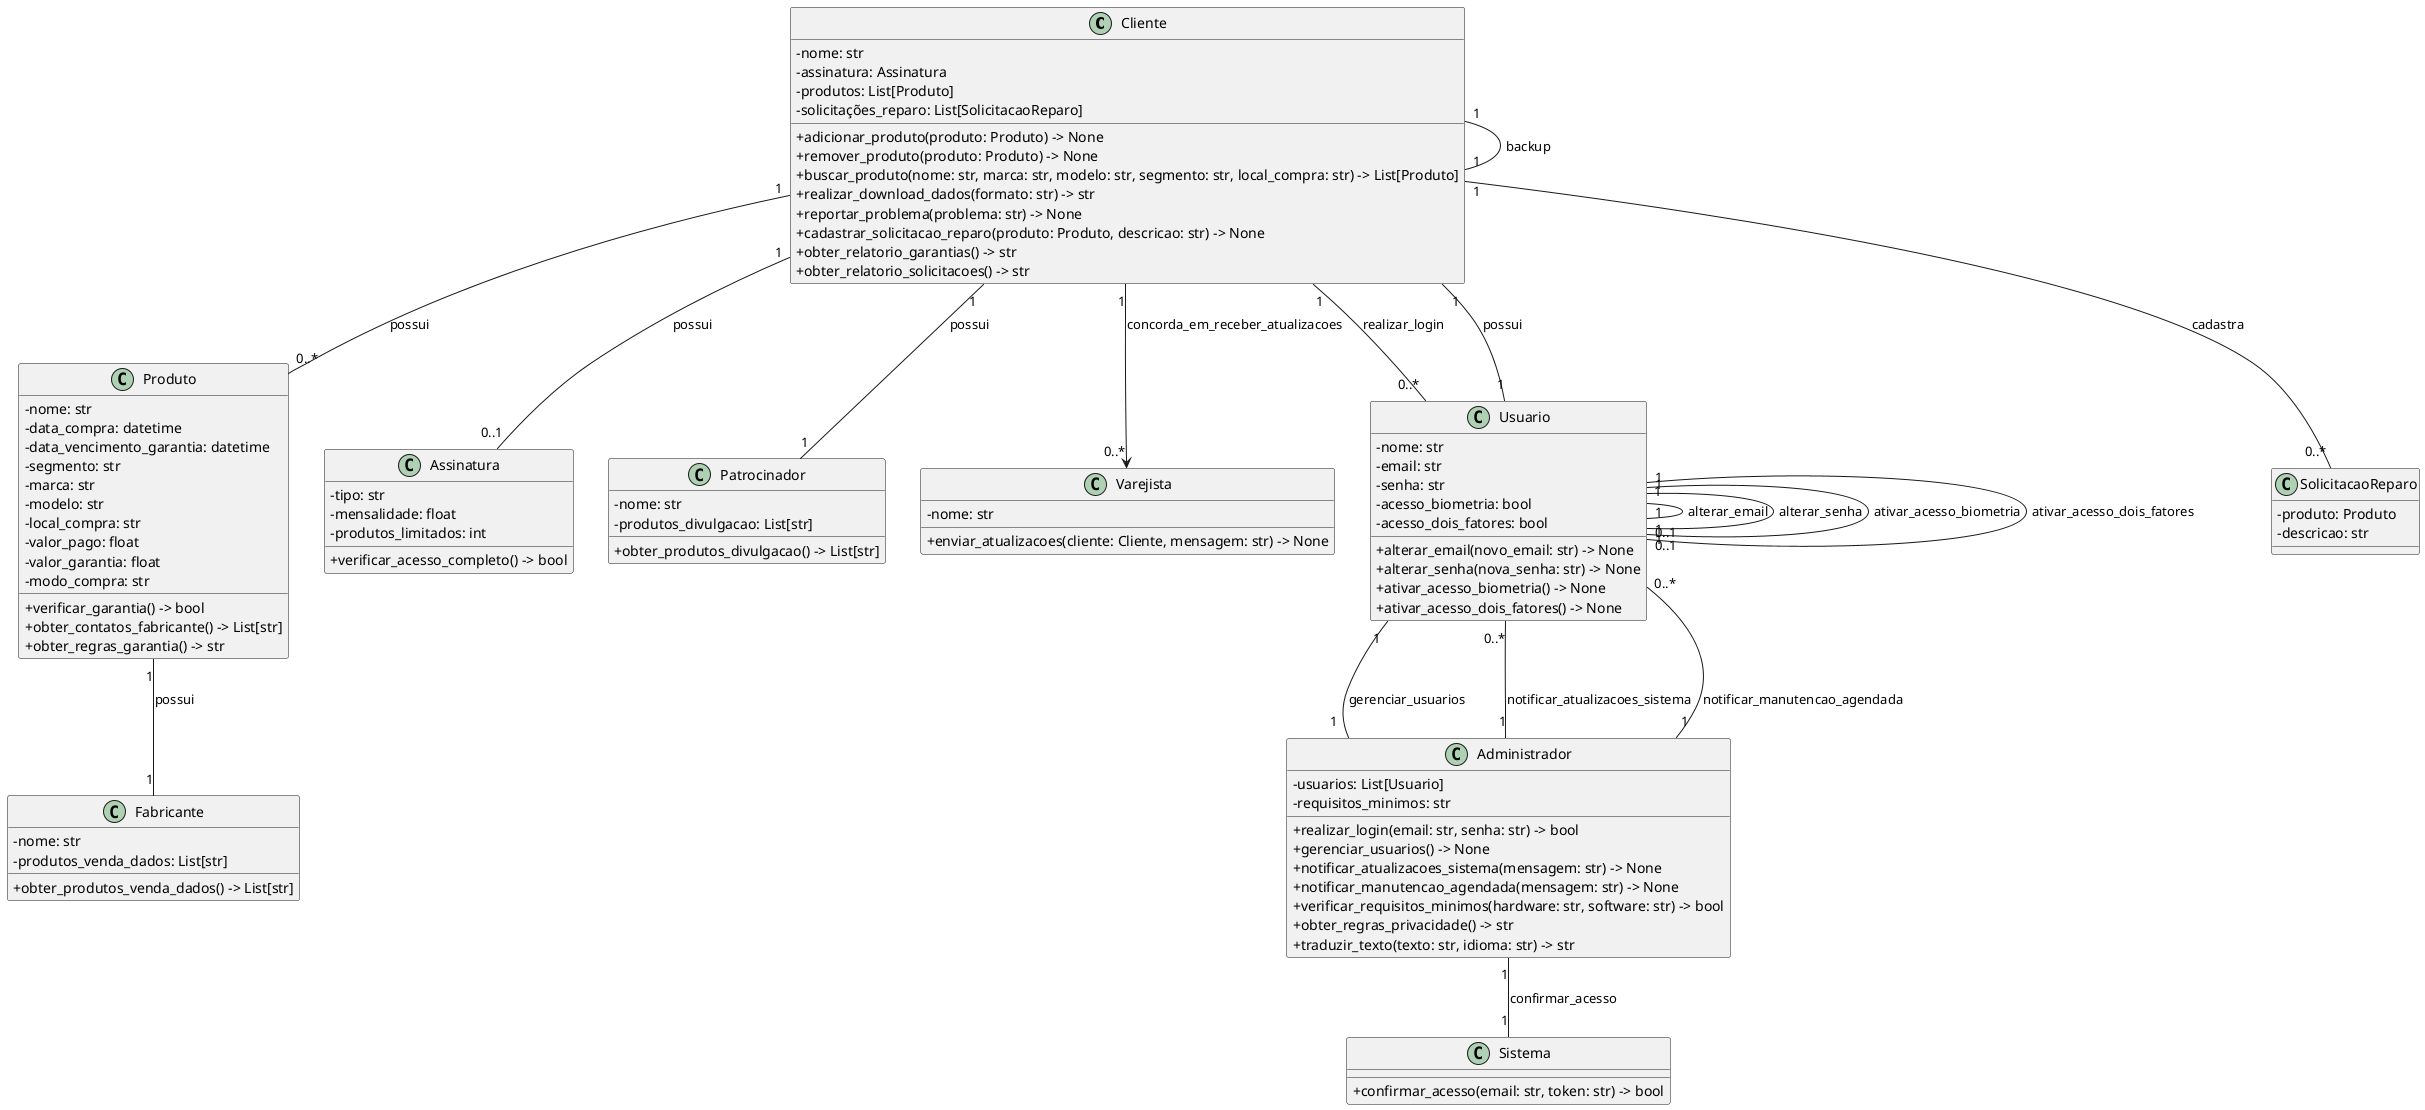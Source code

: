 @startuml

skinparam classAttributeIconSize 0

class Cliente{
    - nome: str
    - assinatura: Assinatura
    - produtos: List[Produto]
    - solicitações_reparo: List[SolicitacaoReparo]
    + adicionar_produto(produto: Produto) -> None
    + remover_produto(produto: Produto) -> None
    + buscar_produto(nome: str, marca: str, modelo: str, segmento: str, local_compra: str) -> List[Produto]
    + realizar_download_dados(formato: str) -> str
    + reportar_problema(problema: str) -> None
    + cadastrar_solicitacao_reparo(produto: Produto, descricao: str) -> None
    + obter_relatorio_garantias() -> str
    + obter_relatorio_solicitacoes() -> str
}

class Produto{
    - nome: str
    - data_compra: datetime
    - data_vencimento_garantia: datetime
    - segmento: str
    - marca: str
    - modelo: str
    - local_compra: str
    - valor_pago: float
    - valor_garantia: float
    - modo_compra: str
    + verificar_garantia() -> bool
    + obter_contatos_fabricante() -> List[str]
    + obter_regras_garantia() -> str
}

class Assinatura{
    - tipo: str
    - mensalidade: float
    - produtos_limitados: int
    + verificar_acesso_completo() -> bool
}

class Patrocinador{
    - nome: str
    - produtos_divulgacao: List[str]
    + obter_produtos_divulgacao() -> List[str]
}

class Fabricante{
    - nome: str
    - produtos_venda_dados: List[str]
    + obter_produtos_venda_dados() -> List[str]
}

class Varejista{
    - nome: str
    + enviar_atualizacoes(cliente: Cliente, mensagem: str) -> None
}

class Usuario{
    - nome: str
    - email: str
    - senha: str
    - acesso_biometria: bool
    - acesso_dois_fatores: bool
    + alterar_email(novo_email: str) -> None
    + alterar_senha(nova_senha: str) -> None
    + ativar_acesso_biometria() -> None
    + ativar_acesso_dois_fatores() -> None
}

class Administrador{
    - usuarios: List[Usuario]
    - requisitos_minimos: str
    + realizar_login(email: str, senha: str) -> bool
    + gerenciar_usuarios() -> None
    + notificar_atualizacoes_sistema(mensagem: str) -> None
    + notificar_manutencao_agendada(mensagem: str) -> None
    + verificar_requisitos_minimos(hardware: str, software: str) -> bool
    + obter_regras_privacidade() -> str
    + traduzir_texto(texto: str, idioma: str) -> str
}

class Sistema{
    + confirmar_acesso(email: str, token: str) -> bool
}

class SolicitacaoReparo{
    - produto: Produto
    - descricao: str
}

Cliente "1" -- "0..1" Assinatura : possui
Cliente "1" -- "0..*" Produto : possui
Cliente "1" -- "0..*" SolicitacaoReparo : cadastra

Cliente "1" -- "1" Cliente : backup

Cliente "1" --> "0..*" Varejista : concorda_em_receber_atualizacoes
Cliente "1" -- "1" Patrocinador : possui

Produto "1" -- "1" Fabricante : possui

Usuario "1" -- "1" Usuario : alterar_email
Usuario "1" -- "1" Usuario : alterar_senha
Usuario "1" -- "0..1" Usuario : ativar_acesso_biometria
Usuario "1" -- "0..1" Usuario : ativar_acesso_dois_fatores

Usuario "1" -- "1" Cliente : possui
Usuario "1" -- "1" Administrador : gerenciar_usuarios

Administrador "1" -- "0..*" Usuario : notificar_atualizacoes_sistema
Administrador "1" -- "0..*" Usuario : notificar_manutencao_agendada

Cliente "1" -- "0..*" Usuario : realizar_login
Administrador "1" -- "1" Sistema : confirmar_acesso

@enduml
